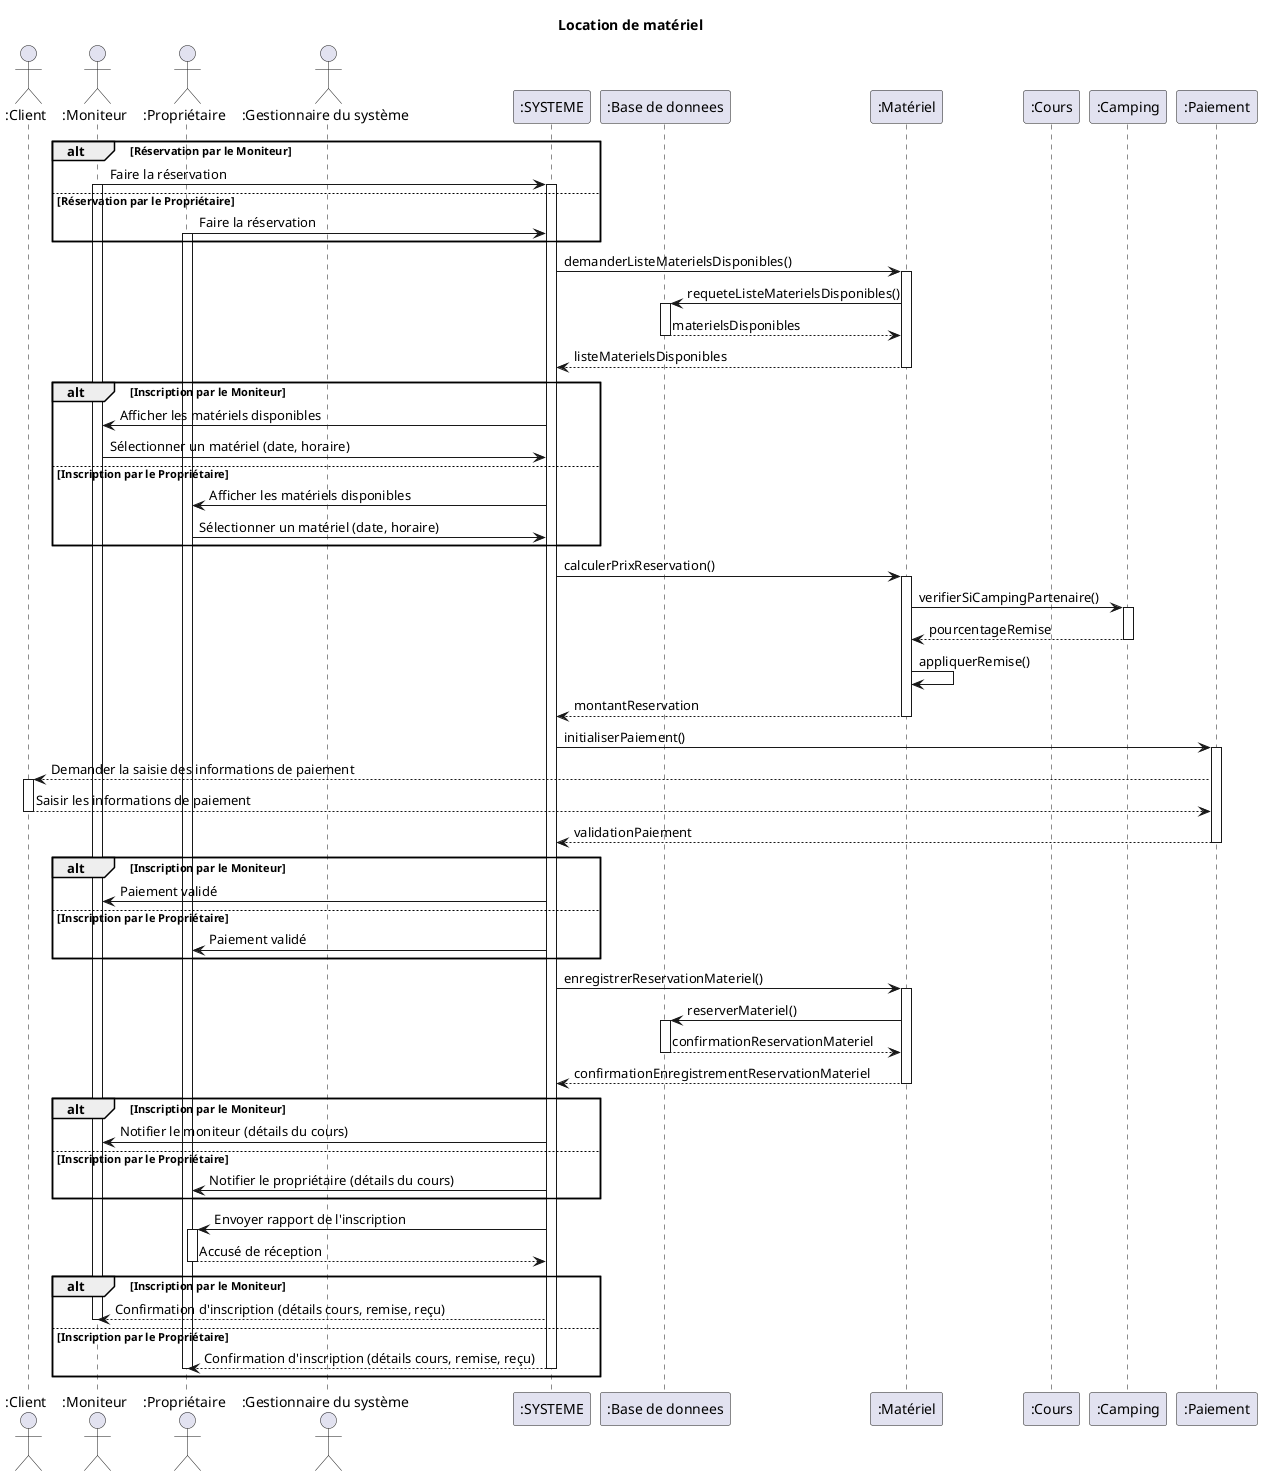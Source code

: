 @startuml
actor ":Client" as C
actor ":Moniteur" as M
actor ":Propriétaire" as P
actor ":Gestionnaire du système" as A
participant ":SYSTEME" as App
participant ":Base de donnees" as DB
participant ":Matériel" as Mat
participant ":Cours" as Cour
participant ":Camping" as Camp
participant ":Paiement" as Pay

title Location de matériel

alt Réservation par le Moniteur
    M -> App : Faire la réservation
    activate M
    activate App
else Réservation par le Propriétaire
    P -> App : Faire la réservation
    activate P
end

activate App

App -> Mat : demanderListeMaterielsDisponibles()
activate Mat
Mat -> DB : requeteListeMaterielsDisponibles()
activate DB
DB --> Mat : materielsDisponibles
deactivate DB
Mat --> App : listeMaterielsDisponibles
deactivate Mat

alt Inscription par le Moniteur
    App -> M : Afficher les matériels disponibles
    M -> App : Sélectionner un matériel (date, horaire)
else Inscription par le Propriétaire
    App -> P : Afficher les matériels disponibles
    P -> App : Sélectionner un matériel (date, horaire)
end

App -> Mat : calculerPrixReservation()
activate Mat

Mat -> Camp : verifierSiCampingPartenaire()
activate Camp
Camp --> Mat : pourcentageRemise
deactivate Camp
Mat -> Mat : appliquerRemise()

Mat --> App : montantReservation
deactivate Mat

App -> Pay : initialiserPaiement()
activate Pay
Pay --> C : Demander la saisie des informations de paiement
activate C
C --> Pay : Saisir les informations de paiement
deactivate C
Pay --> App : validationPaiement
deactivate Pay

alt Inscription par le Moniteur
    App -> M : Paiement validé
else Inscription par le Propriétaire
    App -> P : Paiement validé
end

App -> Mat : enregistrerReservationMateriel()
activate Mat
DB <- Mat : reserverMateriel()
activate DB
Mat <-- DB : confirmationReservationMateriel
deactivate DB
Mat --> App : confirmationEnregistrementReservationMateriel
deactivate Mat

alt Inscription par le Moniteur
    App -> M : Notifier le moniteur (détails du cours)
else Inscription par le Propriétaire
    App -> P : Notifier le propriétaire (détails du cours)
end

App -> P : Envoyer rapport de l'inscription
activate P
P --> App : Accusé de réception
deactivate P

alt Inscription par le Moniteur
    App --> M : Confirmation d'inscription (détails cours, remise, reçu)
    deactivate M
else Inscription par le Propriétaire
    App --> P : Confirmation d'inscription (détails cours, remise, reçu)
    deactivate App
    deactivate P
end
@enduml
